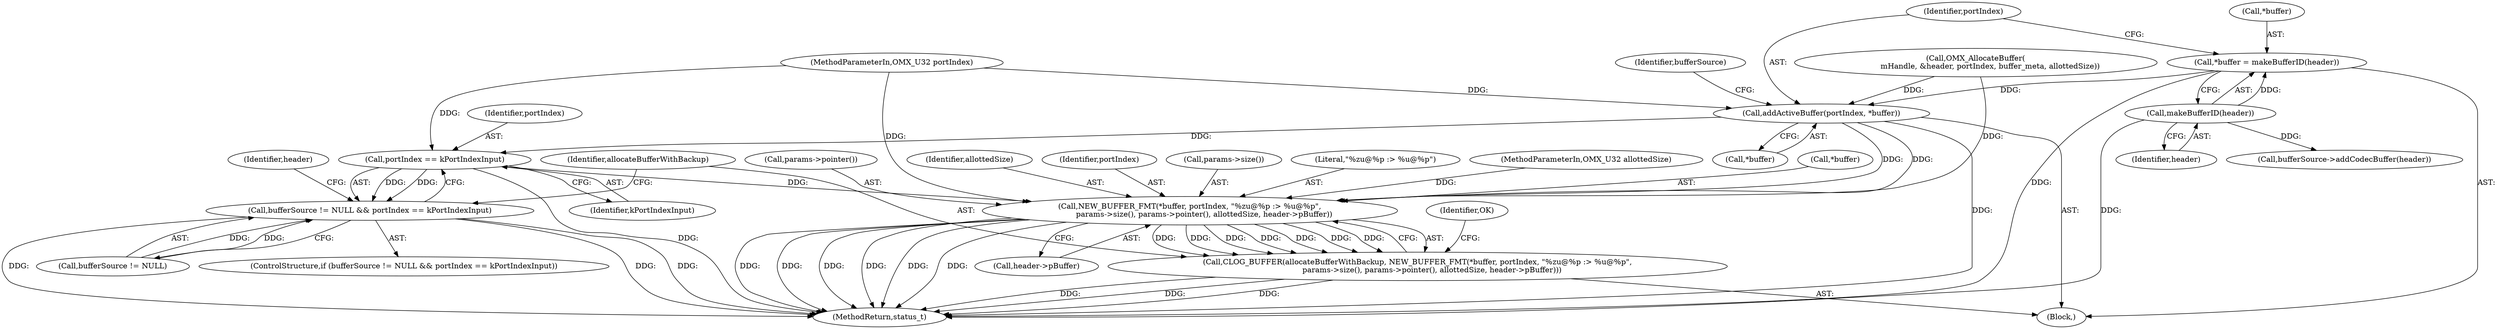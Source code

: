 digraph "0_Android_b351eabb428c7ca85a34513c64601f437923d576_3@pointer" {
"1000161" [label="(Call,*buffer = makeBufferID(header))"];
"1000164" [label="(Call,makeBufferID(header))"];
"1000166" [label="(Call,addActiveBuffer(portIndex, *buffer))"];
"1000176" [label="(Call,portIndex == kPortIndexInput)"];
"1000172" [label="(Call,bufferSource != NULL && portIndex == kPortIndexInput)"];
"1000184" [label="(Call,NEW_BUFFER_FMT(*buffer, portIndex, \"%zu@%p :> %u@%p\",\n            params->size(), params->pointer(), allottedSize, header->pBuffer))"];
"1000182" [label="(Call,CLOG_BUFFER(allocateBufferWithBackup, NEW_BUFFER_FMT(*buffer, portIndex, \"%zu@%p :> %u@%p\",\n            params->size(), params->pointer(), allottedSize, header->pBuffer)))"];
"1000173" [label="(Call,bufferSource != NULL)"];
"1000190" [label="(Call,params->pointer())"];
"1000161" [label="(Call,*buffer = makeBufferID(header))"];
"1000177" [label="(Identifier,portIndex)"];
"1000192" [label="(Call,header->pBuffer)"];
"1000168" [label="(Call,*buffer)"];
"1000184" [label="(Call,NEW_BUFFER_FMT(*buffer, portIndex, \"%zu@%p :> %u@%p\",\n            params->size(), params->pointer(), allottedSize, header->pBuffer))"];
"1000123" [label="(Call,OMX_AllocateBuffer(\n            mHandle, &header, portIndex, buffer_meta, allottedSize))"];
"1000166" [label="(Call,addActiveBuffer(portIndex, *buffer))"];
"1000164" [label="(Call,makeBufferID(header))"];
"1000174" [label="(Identifier,bufferSource)"];
"1000182" [label="(Call,CLOG_BUFFER(allocateBufferWithBackup, NEW_BUFFER_FMT(*buffer, portIndex, \"%zu@%p :> %u@%p\",\n            params->size(), params->pointer(), allottedSize, header->pBuffer)))"];
"1000191" [label="(Identifier,allottedSize)"];
"1000105" [label="(Block,)"];
"1000162" [label="(Call,*buffer)"];
"1000187" [label="(Identifier,portIndex)"];
"1000171" [label="(ControlStructure,if (bufferSource != NULL && portIndex == kPortIndexInput))"];
"1000183" [label="(Identifier,allocateBufferWithBackup)"];
"1000197" [label="(MethodReturn,status_t)"];
"1000178" [label="(Identifier,kPortIndexInput)"];
"1000189" [label="(Call,params->size())"];
"1000176" [label="(Call,portIndex == kPortIndexInput)"];
"1000101" [label="(MethodParameterIn,OMX_U32 portIndex)"];
"1000196" [label="(Identifier,OK)"];
"1000180" [label="(Call,bufferSource->addCodecBuffer(header))"];
"1000188" [label="(Literal,\"%zu@%p :> %u@%p\")"];
"1000172" [label="(Call,bufferSource != NULL && portIndex == kPortIndexInput)"];
"1000181" [label="(Identifier,header)"];
"1000167" [label="(Identifier,portIndex)"];
"1000104" [label="(MethodParameterIn,OMX_U32 allottedSize)"];
"1000185" [label="(Call,*buffer)"];
"1000165" [label="(Identifier,header)"];
"1000161" -> "1000105"  [label="AST: "];
"1000161" -> "1000164"  [label="CFG: "];
"1000162" -> "1000161"  [label="AST: "];
"1000164" -> "1000161"  [label="AST: "];
"1000167" -> "1000161"  [label="CFG: "];
"1000161" -> "1000197"  [label="DDG: "];
"1000164" -> "1000161"  [label="DDG: "];
"1000161" -> "1000166"  [label="DDG: "];
"1000164" -> "1000165"  [label="CFG: "];
"1000165" -> "1000164"  [label="AST: "];
"1000164" -> "1000197"  [label="DDG: "];
"1000164" -> "1000180"  [label="DDG: "];
"1000166" -> "1000105"  [label="AST: "];
"1000166" -> "1000168"  [label="CFG: "];
"1000167" -> "1000166"  [label="AST: "];
"1000168" -> "1000166"  [label="AST: "];
"1000174" -> "1000166"  [label="CFG: "];
"1000166" -> "1000197"  [label="DDG: "];
"1000123" -> "1000166"  [label="DDG: "];
"1000101" -> "1000166"  [label="DDG: "];
"1000166" -> "1000176"  [label="DDG: "];
"1000166" -> "1000184"  [label="DDG: "];
"1000166" -> "1000184"  [label="DDG: "];
"1000176" -> "1000172"  [label="AST: "];
"1000176" -> "1000178"  [label="CFG: "];
"1000177" -> "1000176"  [label="AST: "];
"1000178" -> "1000176"  [label="AST: "];
"1000172" -> "1000176"  [label="CFG: "];
"1000176" -> "1000197"  [label="DDG: "];
"1000176" -> "1000172"  [label="DDG: "];
"1000176" -> "1000172"  [label="DDG: "];
"1000101" -> "1000176"  [label="DDG: "];
"1000176" -> "1000184"  [label="DDG: "];
"1000172" -> "1000171"  [label="AST: "];
"1000172" -> "1000173"  [label="CFG: "];
"1000173" -> "1000172"  [label="AST: "];
"1000181" -> "1000172"  [label="CFG: "];
"1000183" -> "1000172"  [label="CFG: "];
"1000172" -> "1000197"  [label="DDG: "];
"1000172" -> "1000197"  [label="DDG: "];
"1000172" -> "1000197"  [label="DDG: "];
"1000173" -> "1000172"  [label="DDG: "];
"1000173" -> "1000172"  [label="DDG: "];
"1000184" -> "1000182"  [label="AST: "];
"1000184" -> "1000192"  [label="CFG: "];
"1000185" -> "1000184"  [label="AST: "];
"1000187" -> "1000184"  [label="AST: "];
"1000188" -> "1000184"  [label="AST: "];
"1000189" -> "1000184"  [label="AST: "];
"1000190" -> "1000184"  [label="AST: "];
"1000191" -> "1000184"  [label="AST: "];
"1000192" -> "1000184"  [label="AST: "];
"1000182" -> "1000184"  [label="CFG: "];
"1000184" -> "1000197"  [label="DDG: "];
"1000184" -> "1000197"  [label="DDG: "];
"1000184" -> "1000197"  [label="DDG: "];
"1000184" -> "1000197"  [label="DDG: "];
"1000184" -> "1000197"  [label="DDG: "];
"1000184" -> "1000197"  [label="DDG: "];
"1000184" -> "1000182"  [label="DDG: "];
"1000184" -> "1000182"  [label="DDG: "];
"1000184" -> "1000182"  [label="DDG: "];
"1000184" -> "1000182"  [label="DDG: "];
"1000184" -> "1000182"  [label="DDG: "];
"1000184" -> "1000182"  [label="DDG: "];
"1000184" -> "1000182"  [label="DDG: "];
"1000101" -> "1000184"  [label="DDG: "];
"1000123" -> "1000184"  [label="DDG: "];
"1000104" -> "1000184"  [label="DDG: "];
"1000182" -> "1000105"  [label="AST: "];
"1000183" -> "1000182"  [label="AST: "];
"1000196" -> "1000182"  [label="CFG: "];
"1000182" -> "1000197"  [label="DDG: "];
"1000182" -> "1000197"  [label="DDG: "];
"1000182" -> "1000197"  [label="DDG: "];
}
